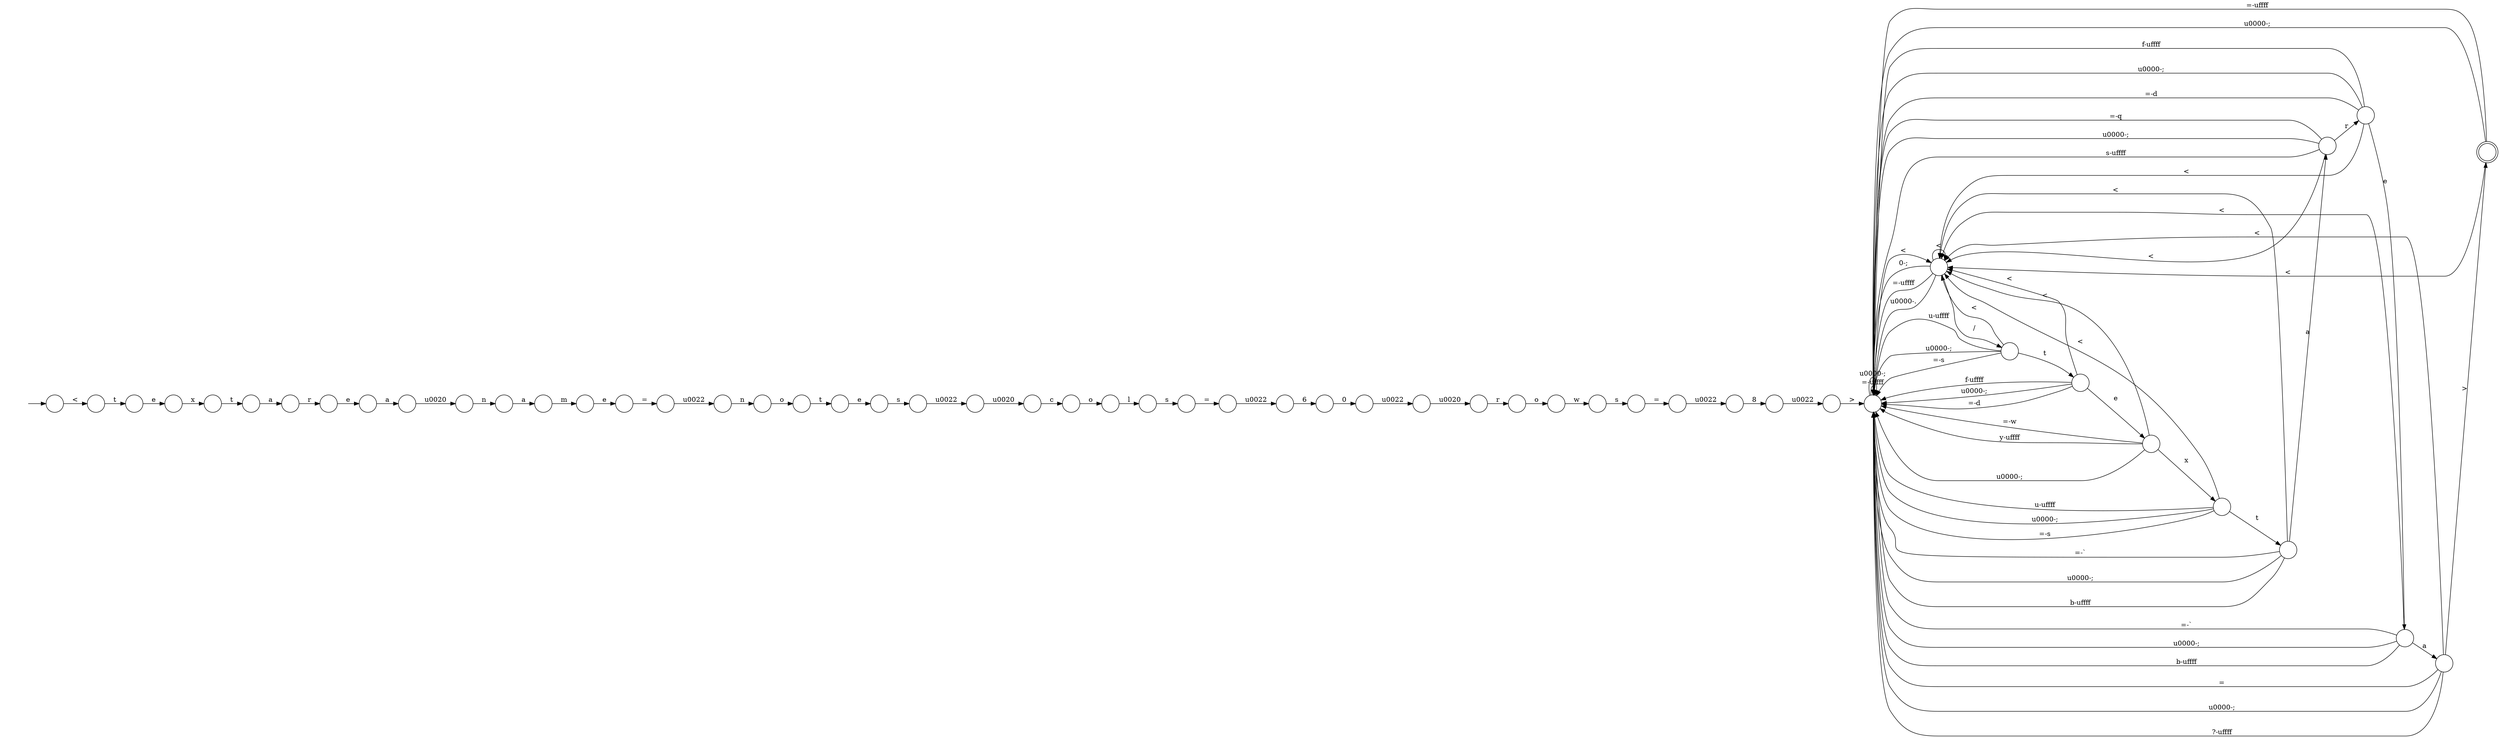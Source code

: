 digraph Automaton {
  rankdir = LR;
  0 [shape=circle,label=""];
  0 -> 22 [label="n"]
  1 [shape=circle,label=""];
  1 -> 28 [label="e"]
  1 -> 48 [label="f-\uffff"]
  1 -> 48 [label="\u0000-;"]
  1 -> 44 [label="<"]
  1 -> 48 [label="=-d"]
  2 [shape=circle,label=""];
  2 -> 6 [label="="]
  3 [shape=circle,label=""];
  3 -> 39 [label="t"]
  3 -> 48 [label="u-\uffff"]
  3 -> 48 [label="\u0000-;"]
  3 -> 44 [label="<"]
  3 -> 48 [label="=-s"]
  4 [shape=circle,label=""];
  4 -> 38 [label="r"]
  5 [shape=circle,label=""];
  5 -> 40 [label="r"]
  6 [shape=circle,label=""];
  6 -> 50 [label="\u0022"]
  7 [shape=circle,label=""];
  7 -> 48 [label=">"]
  8 [shape=circle,label=""];
  8 -> 26 [label="t"]
  9 [shape=circle,label=""];
  9 -> 37 [label="\u0022"]
  10 [shape=circle,label=""];
  10 -> 23 [label="e"]
  11 [shape=circle,label=""];
  11 -> 52 [label="a"]
  12 [shape=circle,label=""];
  12 -> 21 [label="s"]
  13 [shape=circle,label=""];
  13 -> 14 [label="t"]
  14 [shape=circle,label=""];
  14 -> 34 [label="e"]
  15 [shape=circle,label=""];
  15 -> 7 [label="\u0022"]
  16 [shape=circle,label=""];
  16 -> 48 [label="=-w"]
  16 -> 48 [label="y-\uffff"]
  16 -> 43 [label="x"]
  16 -> 48 [label="\u0000-;"]
  16 -> 44 [label="<"]
  17 [shape=circle,label=""];
  17 -> 46 [label="6"]
  18 [shape=circle,label=""];
  18 -> 47 [label="t"]
  19 [shape=circle,label=""];
  19 -> 0 [label="\u0022"]
  20 [shape=doublecircle,label=""];
  20 -> 48 [label="=-\uffff"]
  20 -> 48 [label="\u0000-;"]
  20 -> 44 [label="<"]
  21 [shape=circle,label=""];
  21 -> 25 [label="="]
  22 [shape=circle,label=""];
  22 -> 13 [label="o"]
  23 [shape=circle,label=""];
  23 -> 19 [label="="]
  24 [shape=circle,label=""];
  24 -> 51 [label="w"]
  25 [shape=circle,label=""];
  25 -> 17 [label="\u0022"]
  26 [shape=circle,label=""];
  26 -> 49 [label="e"]
  27 [shape=circle,label=""];
  27 -> 11 [label="n"]
  28 [shape=circle,label=""];
  28 -> 48 [label="=-`"]
  28 -> 31 [label="a"]
  28 -> 48 [label="\u0000-;"]
  28 -> 44 [label="<"]
  28 -> 48 [label="b-\uffff"]
  29 [shape=circle,label=""];
  29 -> 41 [label="c"]
  30 [shape=circle,label=""];
  initial [shape=plaintext,label=""];
  initial -> 30
  30 -> 8 [label="<"]
  31 [shape=circle,label=""];
  31 -> 48 [label="="]
  31 -> 20 [label=">"]
  31 -> 48 [label="\u0000-;"]
  31 -> 44 [label="<"]
  31 -> 48 [label="?-\uffff"]
  32 [shape=circle,label=""];
  32 -> 12 [label="l"]
  33 [shape=circle,label=""];
  33 -> 48 [label="=-q"]
  33 -> 48 [label="\u0000-;"]
  33 -> 44 [label="<"]
  33 -> 1 [label="r"]
  33 -> 48 [label="s-\uffff"]
  34 [shape=circle,label=""];
  34 -> 36 [label="s"]
  35 [shape=circle,label=""];
  35 -> 29 [label="\u0020"]
  36 [shape=circle,label=""];
  36 -> 35 [label="\u0022"]
  37 [shape=circle,label=""];
  37 -> 4 [label="\u0020"]
  38 [shape=circle,label=""];
  38 -> 24 [label="o"]
  39 [shape=circle,label=""];
  39 -> 16 [label="e"]
  39 -> 48 [label="f-\uffff"]
  39 -> 48 [label="\u0000-;"]
  39 -> 44 [label="<"]
  39 -> 48 [label="=-d"]
  40 [shape=circle,label=""];
  40 -> 42 [label="e"]
  41 [shape=circle,label=""];
  41 -> 32 [label="o"]
  42 [shape=circle,label=""];
  42 -> 53 [label="a"]
  43 [shape=circle,label=""];
  43 -> 45 [label="t"]
  43 -> 48 [label="u-\uffff"]
  43 -> 48 [label="\u0000-;"]
  43 -> 44 [label="<"]
  43 -> 48 [label="=-s"]
  44 [shape=circle,label=""];
  44 -> 48 [label="0-;"]
  44 -> 48 [label="=-\uffff"]
  44 -> 48 [label="\u0000-."]
  44 -> 3 [label="/"]
  44 -> 44 [label="<"]
  45 [shape=circle,label=""];
  45 -> 48 [label="=-`"]
  45 -> 33 [label="a"]
  45 -> 48 [label="\u0000-;"]
  45 -> 44 [label="<"]
  45 -> 48 [label="b-\uffff"]
  46 [shape=circle,label=""];
  46 -> 9 [label="0"]
  47 [shape=circle,label=""];
  47 -> 5 [label="a"]
  48 [shape=circle,label=""];
  48 -> 48 [label="=-\uffff"]
  48 -> 48 [label="\u0000-;"]
  48 -> 44 [label="<"]
  49 [shape=circle,label=""];
  49 -> 18 [label="x"]
  50 [shape=circle,label=""];
  50 -> 15 [label="8"]
  51 [shape=circle,label=""];
  51 -> 2 [label="s"]
  52 [shape=circle,label=""];
  52 -> 10 [label="m"]
  53 [shape=circle,label=""];
  53 -> 27 [label="\u0020"]
}

